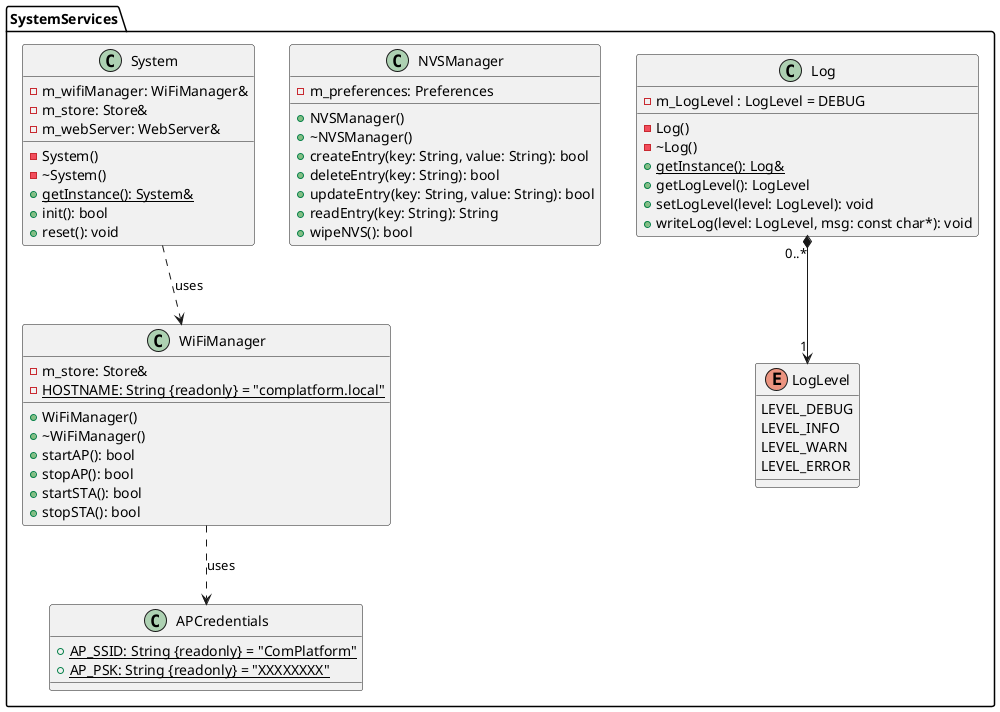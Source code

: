 @startuml
package SystemServices {
    enum LogLevel
    {
        LEVEL_DEBUG
        LEVEL_INFO
        LEVEL_WARN
        LEVEL_ERROR
    }

    class Log
    {
        - m_LogLevel : LogLevel = DEBUG

        - Log()
        - ~Log()
        {static} + getInstance(): Log&
        + getLogLevel(): LogLevel
        + setLogLevel(level: LogLevel): void
        + writeLog(level: LogLevel, msg: const char*): void
    }
    Log "0..*" *--> "1" LogLevel

    class NVSManager
    {
        - m_preferences: Preferences

        + NVSManager()
        + ~NVSManager()
        + createEntry(key: String, value: String): bool
        + deleteEntry(key: String): bool
        + updateEntry(key: String, value: String): bool
        + readEntry(key: String): String
        + wipeNVS(): bool
    }

    class APCredentials
    {
        {static} + AP_SSID: String {readonly} = "ComPlatform"
        {static} + AP_PSK: String {readonly} = "XXXXXXXX"
    }

    class WiFiManager
    {
        - m_store: Store&
        {static} - HOSTNAME: String {readonly} = "complatform.local"
        + WiFiManager()
        + ~WiFiManager()
        + startAP(): bool
        + stopAP(): bool
        + startSTA(): bool
        + stopSTA(): bool
    }
    WiFiManager ..> APCredentials : uses

    class System
    {
        - m_wifiManager: WiFiManager&
        - m_store: Store&
        - m_webServer: WebServer&
        - System()
        - ~System()
        + {static} getInstance(): System&
        + init(): bool
        + reset(): void
    }
    System ..> WiFiManager : uses
}
@enduml